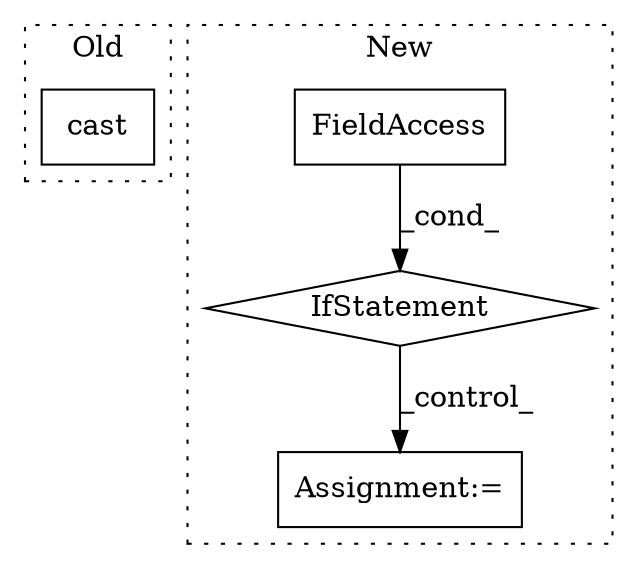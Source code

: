 digraph G {
subgraph cluster0 {
1 [label="cast" a="32" s="12855,12875" l="5,1" shape="box"];
label = "Old";
style="dotted";
}
subgraph cluster1 {
2 [label="IfStatement" a="25" s="12638,12651" l="4,2" shape="diamond"];
3 [label="Assignment:=" a="7" s="12665" l="1" shape="box"];
4 [label="FieldAccess" a="22" s="12642" l="9" shape="box"];
label = "New";
style="dotted";
}
2 -> 3 [label="_control_"];
4 -> 2 [label="_cond_"];
}